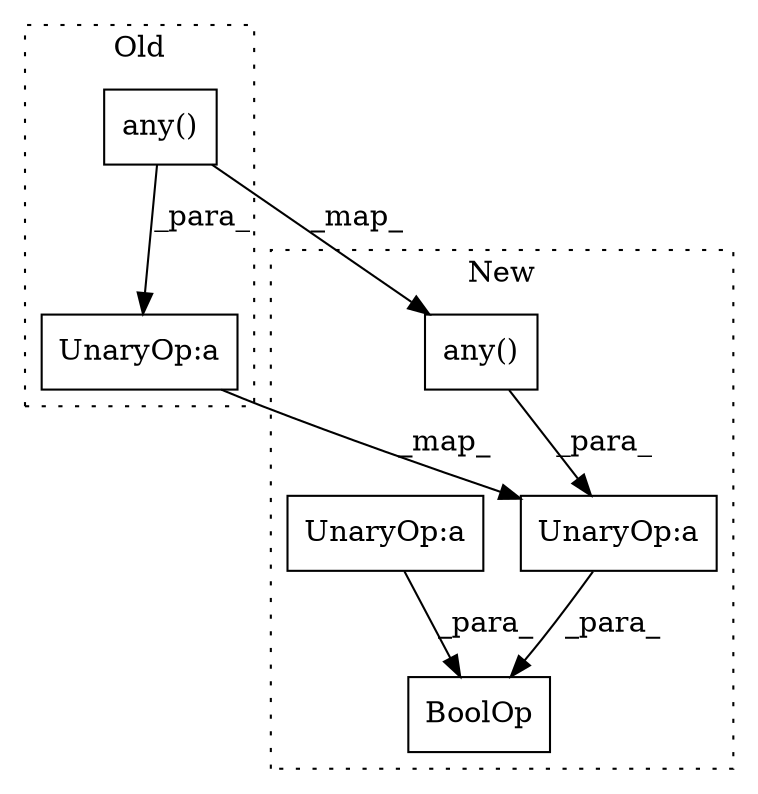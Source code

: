 digraph G {
subgraph cluster0 {
1 [label="any()" a="75" s="6746" l="18" shape="box"];
5 [label="UnaryOp:a" a="61" s="6742" l="22" shape="box"];
label = "Old";
style="dotted";
}
subgraph cluster1 {
2 [label="any()" a="75" s="6837" l="18" shape="box"];
3 [label="BoolOp" a="72" s="6810" l="45" shape="box"];
4 [label="UnaryOp:a" a="61" s="6833" l="3" shape="box"];
6 [label="UnaryOp:a" a="61" s="6810" l="3" shape="box"];
label = "New";
style="dotted";
}
1 -> 2 [label="_map_"];
1 -> 5 [label="_para_"];
2 -> 4 [label="_para_"];
4 -> 3 [label="_para_"];
5 -> 4 [label="_map_"];
6 -> 3 [label="_para_"];
}
